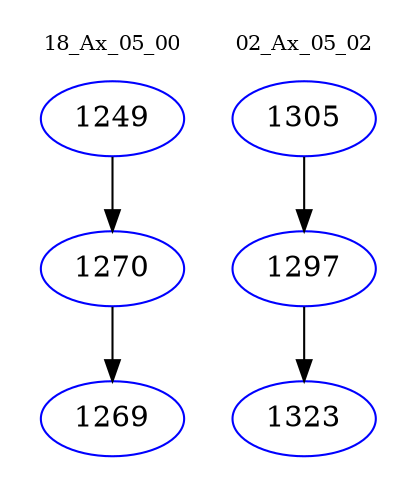 digraph{
subgraph cluster_0 {
color = white
label = "18_Ax_05_00";
fontsize=10;
T0_1249 [label="1249", color="blue"]
T0_1249 -> T0_1270 [color="black"]
T0_1270 [label="1270", color="blue"]
T0_1270 -> T0_1269 [color="black"]
T0_1269 [label="1269", color="blue"]
}
subgraph cluster_1 {
color = white
label = "02_Ax_05_02";
fontsize=10;
T1_1305 [label="1305", color="blue"]
T1_1305 -> T1_1297 [color="black"]
T1_1297 [label="1297", color="blue"]
T1_1297 -> T1_1323 [color="black"]
T1_1323 [label="1323", color="blue"]
}
}
